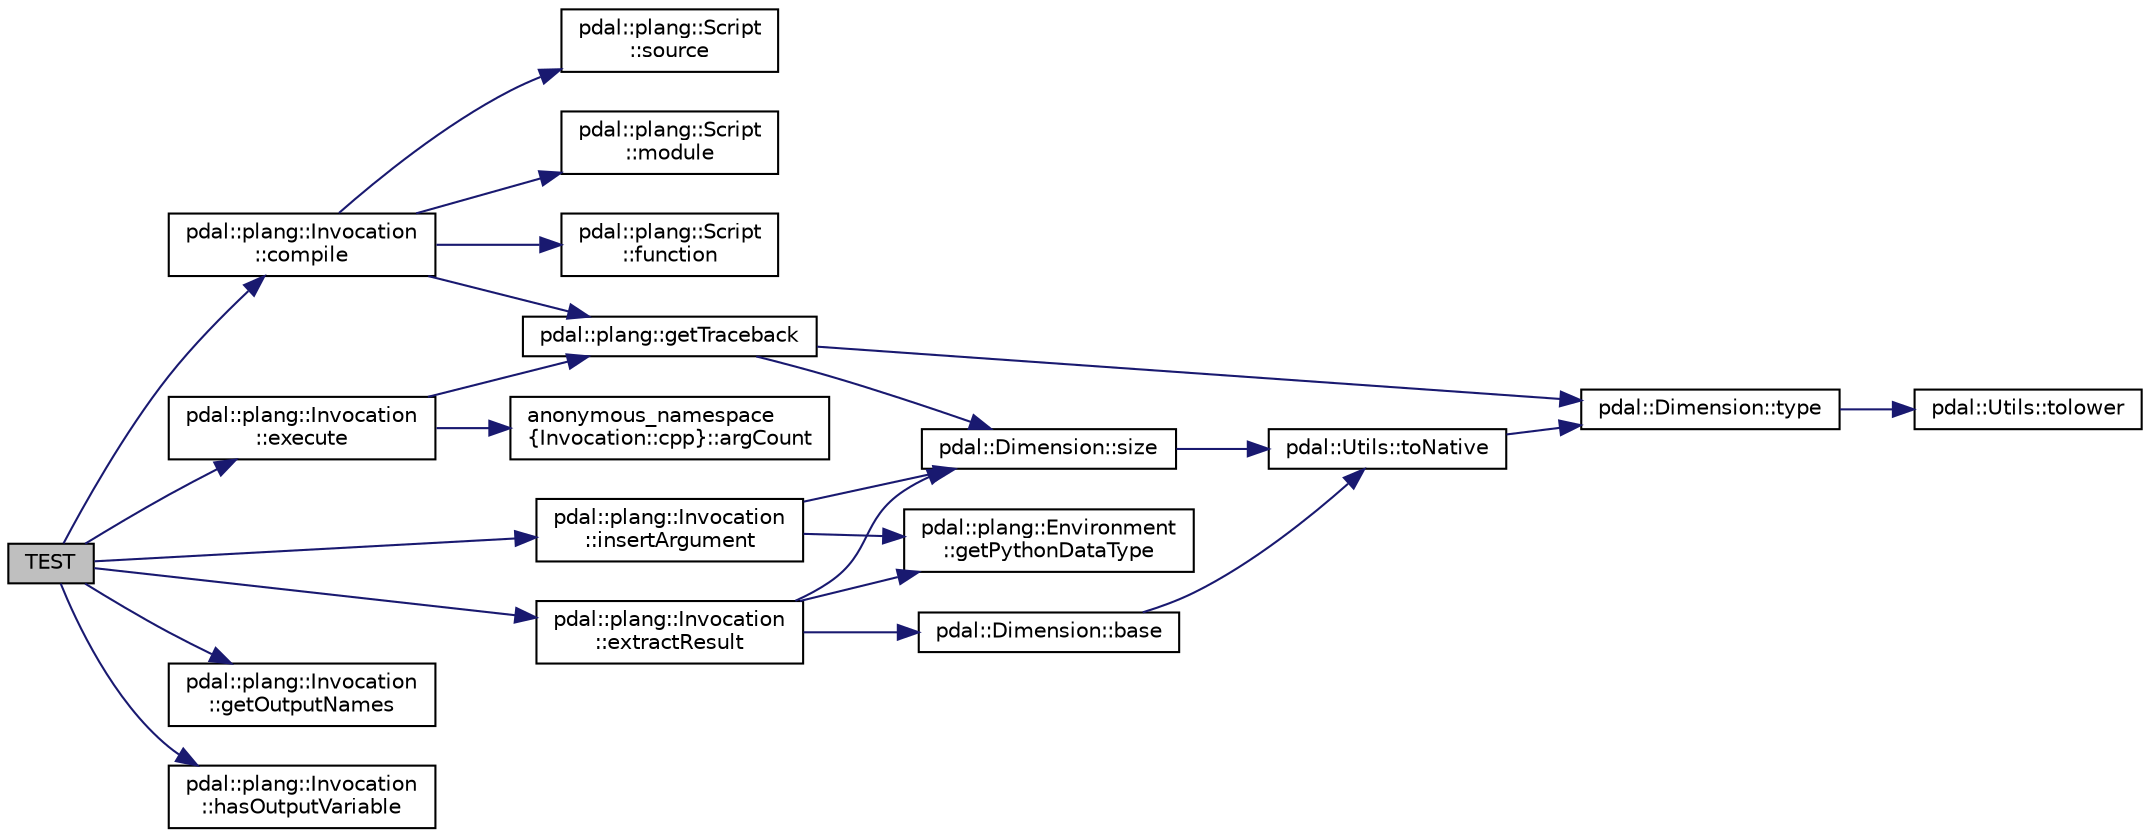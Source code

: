 digraph "TEST"
{
  edge [fontname="Helvetica",fontsize="10",labelfontname="Helvetica",labelfontsize="10"];
  node [fontname="Helvetica",fontsize="10",shape=record];
  rankdir="LR";
  Node1 [label="TEST",height=0.2,width=0.4,color="black", fillcolor="grey75", style="filled", fontcolor="black"];
  Node1 -> Node2 [color="midnightblue",fontsize="10",style="solid",fontname="Helvetica"];
  Node2 [label="pdal::plang::Invocation\l::compile",height=0.2,width=0.4,color="black", fillcolor="white", style="filled",URL="$classpdal_1_1plang_1_1Invocation.html#abf9092699129055ef0007944801fe501"];
  Node2 -> Node3 [color="midnightblue",fontsize="10",style="solid",fontname="Helvetica"];
  Node3 [label="pdal::plang::Script\l::source",height=0.2,width=0.4,color="black", fillcolor="white", style="filled",URL="$classpdal_1_1plang_1_1Script.html#a69609ef74093625b4a6721c7249857f9"];
  Node2 -> Node4 [color="midnightblue",fontsize="10",style="solid",fontname="Helvetica"];
  Node4 [label="pdal::plang::Script\l::module",height=0.2,width=0.4,color="black", fillcolor="white", style="filled",URL="$classpdal_1_1plang_1_1Script.html#a900cb0cc7322c019ad4b469942d81d4e"];
  Node2 -> Node5 [color="midnightblue",fontsize="10",style="solid",fontname="Helvetica"];
  Node5 [label="pdal::plang::getTraceback",height=0.2,width=0.4,color="black", fillcolor="white", style="filled",URL="$namespacepdal_1_1plang.html#a6204cabd4bae7a037b9cc90fa1ef90f1"];
  Node5 -> Node6 [color="midnightblue",fontsize="10",style="solid",fontname="Helvetica"];
  Node6 [label="pdal::Dimension::type",height=0.2,width=0.4,color="black", fillcolor="white", style="filled",URL="$namespacepdal_1_1Dimension.html#a880d689fed54aa3ded6f88c9e058c5d2"];
  Node6 -> Node7 [color="midnightblue",fontsize="10",style="solid",fontname="Helvetica"];
  Node7 [label="pdal::Utils::tolower",height=0.2,width=0.4,color="black", fillcolor="white", style="filled",URL="$namespacepdal_1_1Utils.html#a5268937cf695835e55392f752dc02cb2"];
  Node5 -> Node8 [color="midnightblue",fontsize="10",style="solid",fontname="Helvetica"];
  Node8 [label="pdal::Dimension::size",height=0.2,width=0.4,color="black", fillcolor="white", style="filled",URL="$namespacepdal_1_1Dimension.html#acf81dae9d5946f3a941f9df154b2329b"];
  Node8 -> Node9 [color="midnightblue",fontsize="10",style="solid",fontname="Helvetica"];
  Node9 [label="pdal::Utils::toNative",height=0.2,width=0.4,color="black", fillcolor="white", style="filled",URL="$namespacepdal_1_1Utils.html#a59253304d0f929e3a3ea00f09636002f"];
  Node9 -> Node6 [color="midnightblue",fontsize="10",style="solid",fontname="Helvetica"];
  Node2 -> Node10 [color="midnightblue",fontsize="10",style="solid",fontname="Helvetica"];
  Node10 [label="pdal::plang::Script\l::function",height=0.2,width=0.4,color="black", fillcolor="white", style="filled",URL="$classpdal_1_1plang_1_1Script.html#a82256718a3b0540097d2835cbb560f49"];
  Node1 -> Node11 [color="midnightblue",fontsize="10",style="solid",fontname="Helvetica"];
  Node11 [label="pdal::plang::Invocation\l::execute",height=0.2,width=0.4,color="black", fillcolor="white", style="filled",URL="$classpdal_1_1plang_1_1Invocation.html#aacd4cd1719d650aa4d6c5c493f0e6535"];
  Node11 -> Node12 [color="midnightblue",fontsize="10",style="solid",fontname="Helvetica"];
  Node12 [label="anonymous_namespace\l\{Invocation::cpp\}::argCount",height=0.2,width=0.4,color="black", fillcolor="white", style="filled",URL="$namespaceanonymous__namespace_02Invocation_8cpp_03.html#aa4cf55d53dfdfba6f2db10729b46fe56"];
  Node11 -> Node5 [color="midnightblue",fontsize="10",style="solid",fontname="Helvetica"];
  Node1 -> Node13 [color="midnightblue",fontsize="10",style="solid",fontname="Helvetica"];
  Node13 [label="pdal::plang::Invocation\l::extractResult",height=0.2,width=0.4,color="black", fillcolor="white", style="filled",URL="$classpdal_1_1plang_1_1Invocation.html#a25f0613ab386d4c2f7a1709e6069a4c5"];
  Node13 -> Node14 [color="midnightblue",fontsize="10",style="solid",fontname="Helvetica"];
  Node14 [label="pdal::plang::Environment\l::getPythonDataType",height=0.2,width=0.4,color="black", fillcolor="white", style="filled",URL="$classpdal_1_1plang_1_1Environment.html#a32a02809f969d23cb8ac6238ec7894e4"];
  Node13 -> Node8 [color="midnightblue",fontsize="10",style="solid",fontname="Helvetica"];
  Node13 -> Node15 [color="midnightblue",fontsize="10",style="solid",fontname="Helvetica"];
  Node15 [label="pdal::Dimension::base",height=0.2,width=0.4,color="black", fillcolor="white", style="filled",URL="$namespacepdal_1_1Dimension.html#ab9491687b8700d1db27e0aba1fcd7143"];
  Node15 -> Node9 [color="midnightblue",fontsize="10",style="solid",fontname="Helvetica"];
  Node1 -> Node16 [color="midnightblue",fontsize="10",style="solid",fontname="Helvetica"];
  Node16 [label="pdal::plang::Invocation\l::getOutputNames",height=0.2,width=0.4,color="black", fillcolor="white", style="filled",URL="$classpdal_1_1plang_1_1Invocation.html#a3f7edf78b788d303441952a5523cceb5"];
  Node1 -> Node17 [color="midnightblue",fontsize="10",style="solid",fontname="Helvetica"];
  Node17 [label="pdal::plang::Invocation\l::hasOutputVariable",height=0.2,width=0.4,color="black", fillcolor="white", style="filled",URL="$classpdal_1_1plang_1_1Invocation.html#a30b3ac6deeea2cbf696e7ae27464ab8d"];
  Node1 -> Node18 [color="midnightblue",fontsize="10",style="solid",fontname="Helvetica"];
  Node18 [label="pdal::plang::Invocation\l::insertArgument",height=0.2,width=0.4,color="black", fillcolor="white", style="filled",URL="$classpdal_1_1plang_1_1Invocation.html#a8b20c96b4515e7b3bef605f897c70fc4"];
  Node18 -> Node8 [color="midnightblue",fontsize="10",style="solid",fontname="Helvetica"];
  Node18 -> Node14 [color="midnightblue",fontsize="10",style="solid",fontname="Helvetica"];
}
